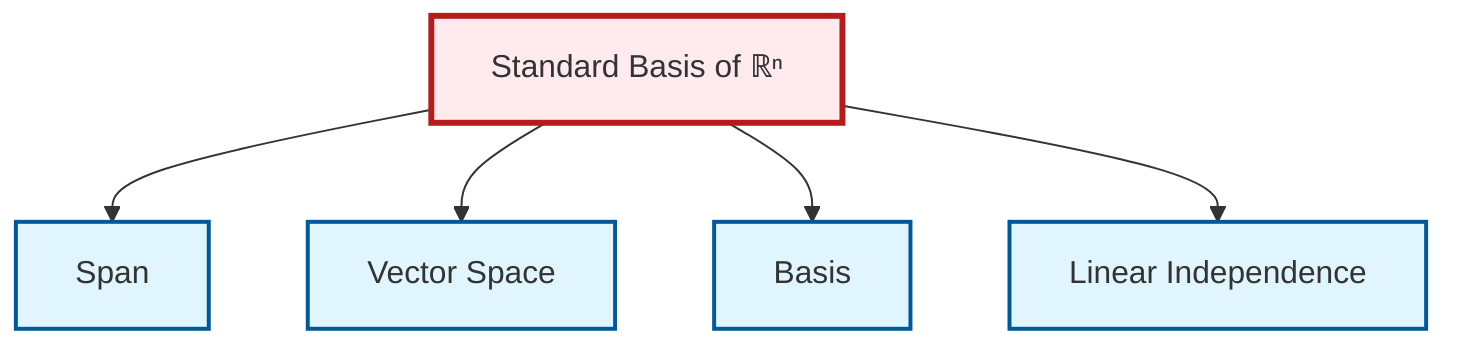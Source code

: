 graph TD
    classDef definition fill:#e1f5fe,stroke:#01579b,stroke-width:2px
    classDef theorem fill:#f3e5f5,stroke:#4a148c,stroke-width:2px
    classDef axiom fill:#fff3e0,stroke:#e65100,stroke-width:2px
    classDef example fill:#e8f5e9,stroke:#1b5e20,stroke-width:2px
    classDef current fill:#ffebee,stroke:#b71c1c,stroke-width:3px
    def-span["Span"]:::definition
    def-vector-space["Vector Space"]:::definition
    def-linear-independence["Linear Independence"]:::definition
    def-basis["Basis"]:::definition
    ex-standard-basis-rn["Standard Basis of ℝⁿ"]:::example
    ex-standard-basis-rn --> def-span
    ex-standard-basis-rn --> def-vector-space
    ex-standard-basis-rn --> def-basis
    ex-standard-basis-rn --> def-linear-independence
    class ex-standard-basis-rn current